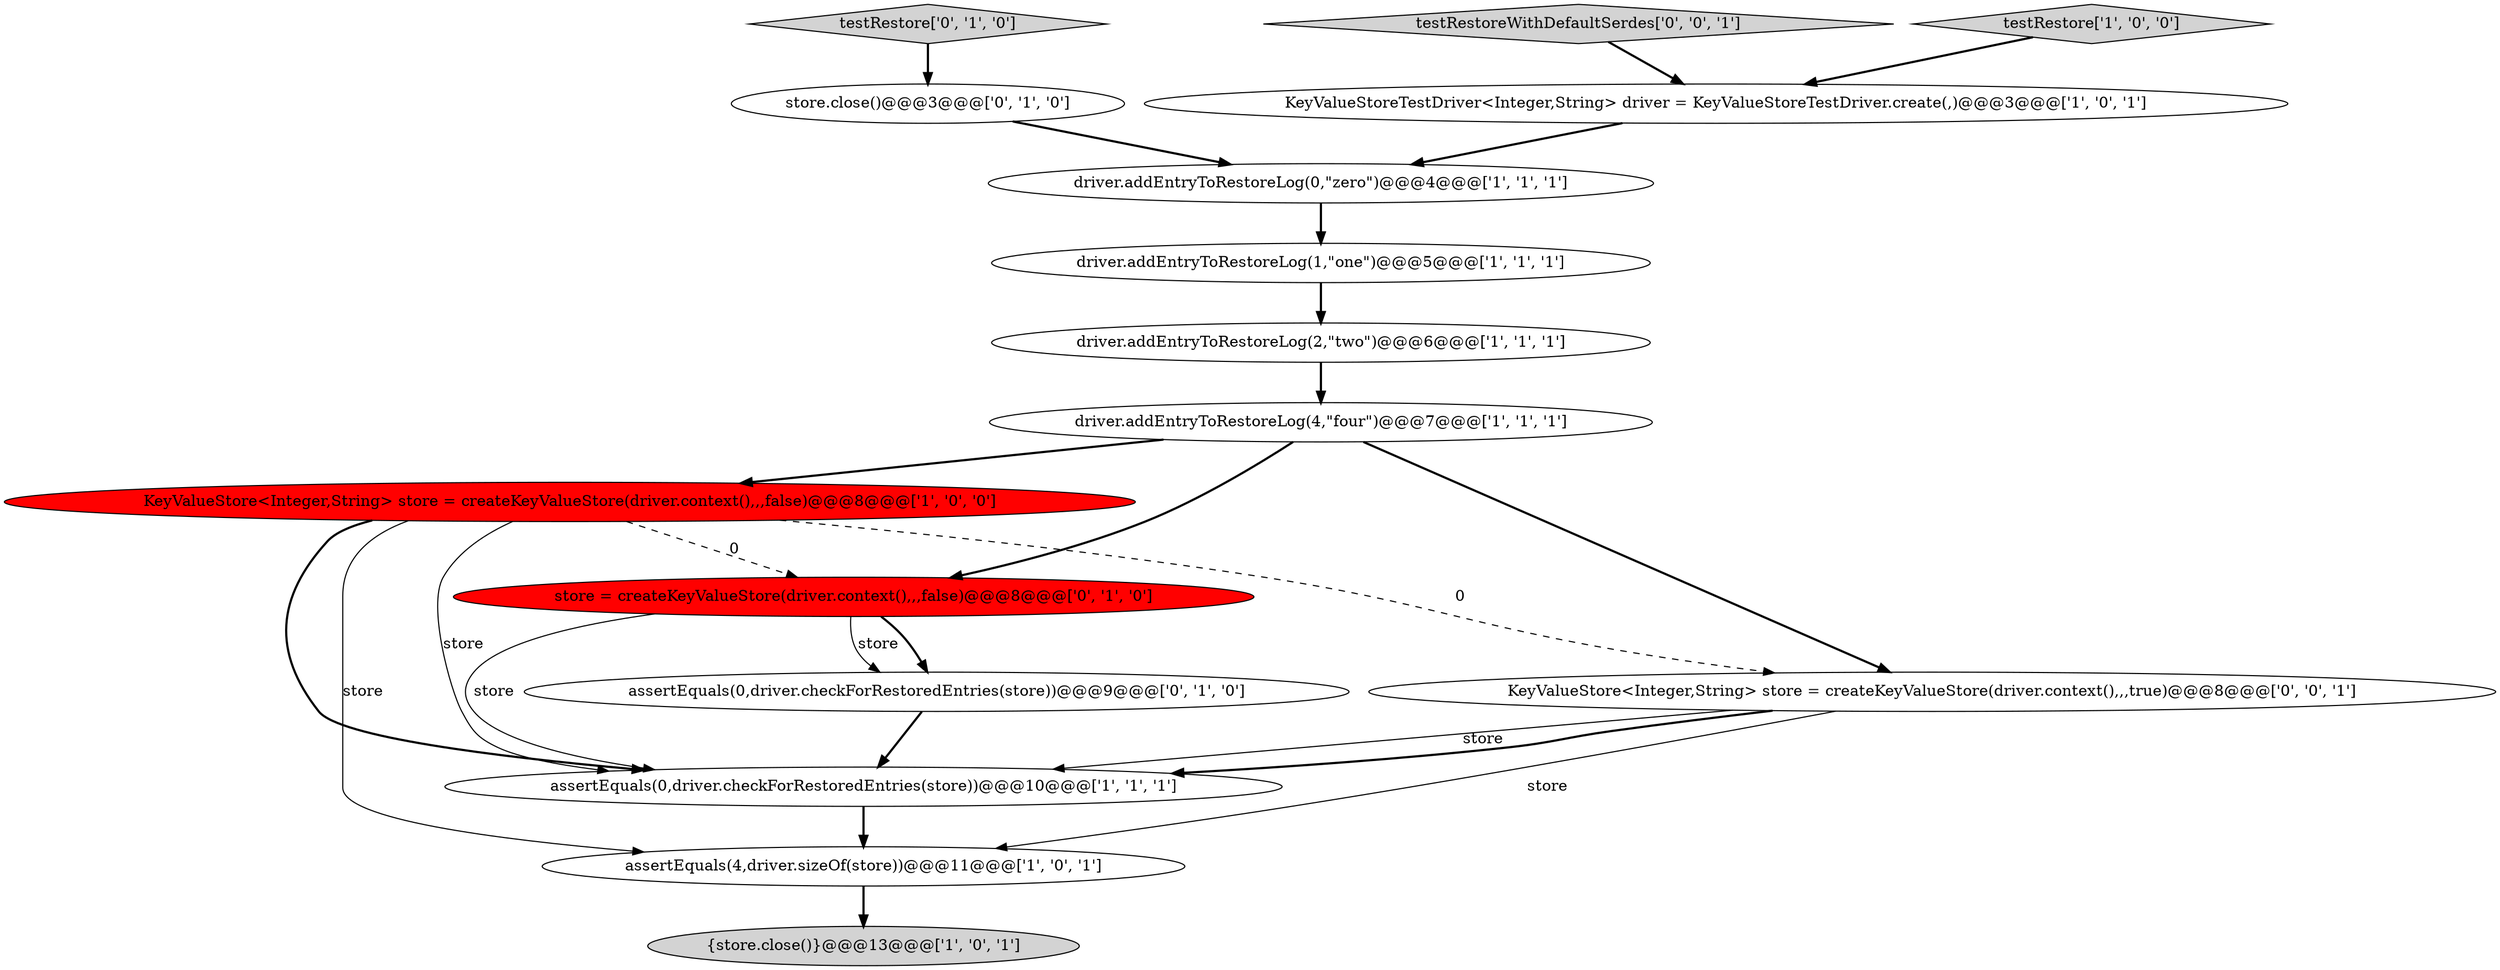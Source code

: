 digraph {
2 [style = filled, label = "driver.addEntryToRestoreLog(1,\"one\")@@@5@@@['1', '1', '1']", fillcolor = white, shape = ellipse image = "AAA0AAABBB1BBB"];
10 [style = filled, label = "testRestore['0', '1', '0']", fillcolor = lightgray, shape = diamond image = "AAA0AAABBB2BBB"];
5 [style = filled, label = "driver.addEntryToRestoreLog(4,\"four\")@@@7@@@['1', '1', '1']", fillcolor = white, shape = ellipse image = "AAA0AAABBB1BBB"];
3 [style = filled, label = "driver.addEntryToRestoreLog(2,\"two\")@@@6@@@['1', '1', '1']", fillcolor = white, shape = ellipse image = "AAA0AAABBB1BBB"];
6 [style = filled, label = "{store.close()}@@@13@@@['1', '0', '1']", fillcolor = lightgray, shape = ellipse image = "AAA0AAABBB1BBB"];
7 [style = filled, label = "KeyValueStore<Integer,String> store = createKeyValueStore(driver.context(),,,false)@@@8@@@['1', '0', '0']", fillcolor = red, shape = ellipse image = "AAA1AAABBB1BBB"];
11 [style = filled, label = "store.close()@@@3@@@['0', '1', '0']", fillcolor = white, shape = ellipse image = "AAA0AAABBB2BBB"];
12 [style = filled, label = "store = createKeyValueStore(driver.context(),,,false)@@@8@@@['0', '1', '0']", fillcolor = red, shape = ellipse image = "AAA1AAABBB2BBB"];
0 [style = filled, label = "driver.addEntryToRestoreLog(0,\"zero\")@@@4@@@['1', '1', '1']", fillcolor = white, shape = ellipse image = "AAA0AAABBB1BBB"];
8 [style = filled, label = "KeyValueStoreTestDriver<Integer,String> driver = KeyValueStoreTestDriver.create(,)@@@3@@@['1', '0', '1']", fillcolor = white, shape = ellipse image = "AAA0AAABBB1BBB"];
13 [style = filled, label = "assertEquals(0,driver.checkForRestoredEntries(store))@@@9@@@['0', '1', '0']", fillcolor = white, shape = ellipse image = "AAA0AAABBB2BBB"];
15 [style = filled, label = "testRestoreWithDefaultSerdes['0', '0', '1']", fillcolor = lightgray, shape = diamond image = "AAA0AAABBB3BBB"];
9 [style = filled, label = "assertEquals(0,driver.checkForRestoredEntries(store))@@@10@@@['1', '1', '1']", fillcolor = white, shape = ellipse image = "AAA0AAABBB1BBB"];
14 [style = filled, label = "KeyValueStore<Integer,String> store = createKeyValueStore(driver.context(),,,true)@@@8@@@['0', '0', '1']", fillcolor = white, shape = ellipse image = "AAA0AAABBB3BBB"];
4 [style = filled, label = "assertEquals(4,driver.sizeOf(store))@@@11@@@['1', '0', '1']", fillcolor = white, shape = ellipse image = "AAA0AAABBB1BBB"];
1 [style = filled, label = "testRestore['1', '0', '0']", fillcolor = lightgray, shape = diamond image = "AAA0AAABBB1BBB"];
1->8 [style = bold, label=""];
4->6 [style = bold, label=""];
7->14 [style = dashed, label="0"];
9->4 [style = bold, label=""];
2->3 [style = bold, label=""];
0->2 [style = bold, label=""];
12->9 [style = solid, label="store"];
7->9 [style = solid, label="store"];
14->4 [style = solid, label="store"];
7->4 [style = solid, label="store"];
5->14 [style = bold, label=""];
8->0 [style = bold, label=""];
7->9 [style = bold, label=""];
12->13 [style = bold, label=""];
3->5 [style = bold, label=""];
11->0 [style = bold, label=""];
5->12 [style = bold, label=""];
12->13 [style = solid, label="store"];
14->9 [style = solid, label="store"];
7->12 [style = dashed, label="0"];
5->7 [style = bold, label=""];
14->9 [style = bold, label=""];
13->9 [style = bold, label=""];
15->8 [style = bold, label=""];
10->11 [style = bold, label=""];
}
